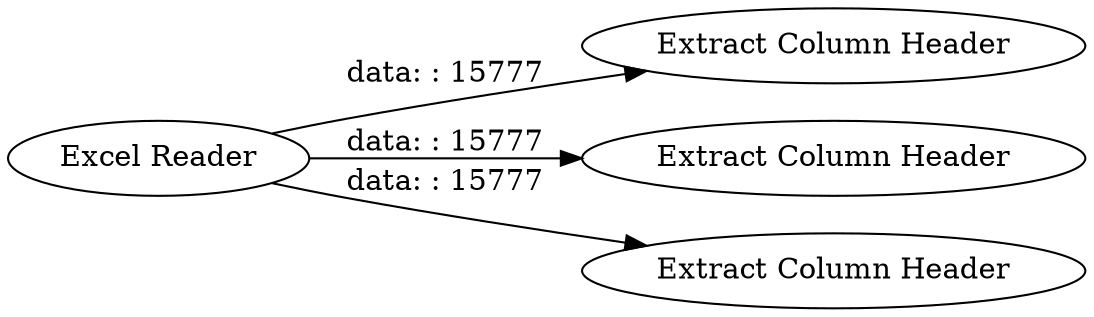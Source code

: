 digraph {
	"-5839545261036786527_1" [label="Excel Reader"]
	"-5839545261036786527_4" [label="Extract Column Header"]
	"-5839545261036786527_2" [label="Extract Column Header"]
	"-5839545261036786527_3" [label="Extract Column Header"]
	"-5839545261036786527_1" -> "-5839545261036786527_3" [label="data: : 15777"]
	"-5839545261036786527_1" -> "-5839545261036786527_2" [label="data: : 15777"]
	"-5839545261036786527_1" -> "-5839545261036786527_4" [label="data: : 15777"]
	rankdir=LR
}
